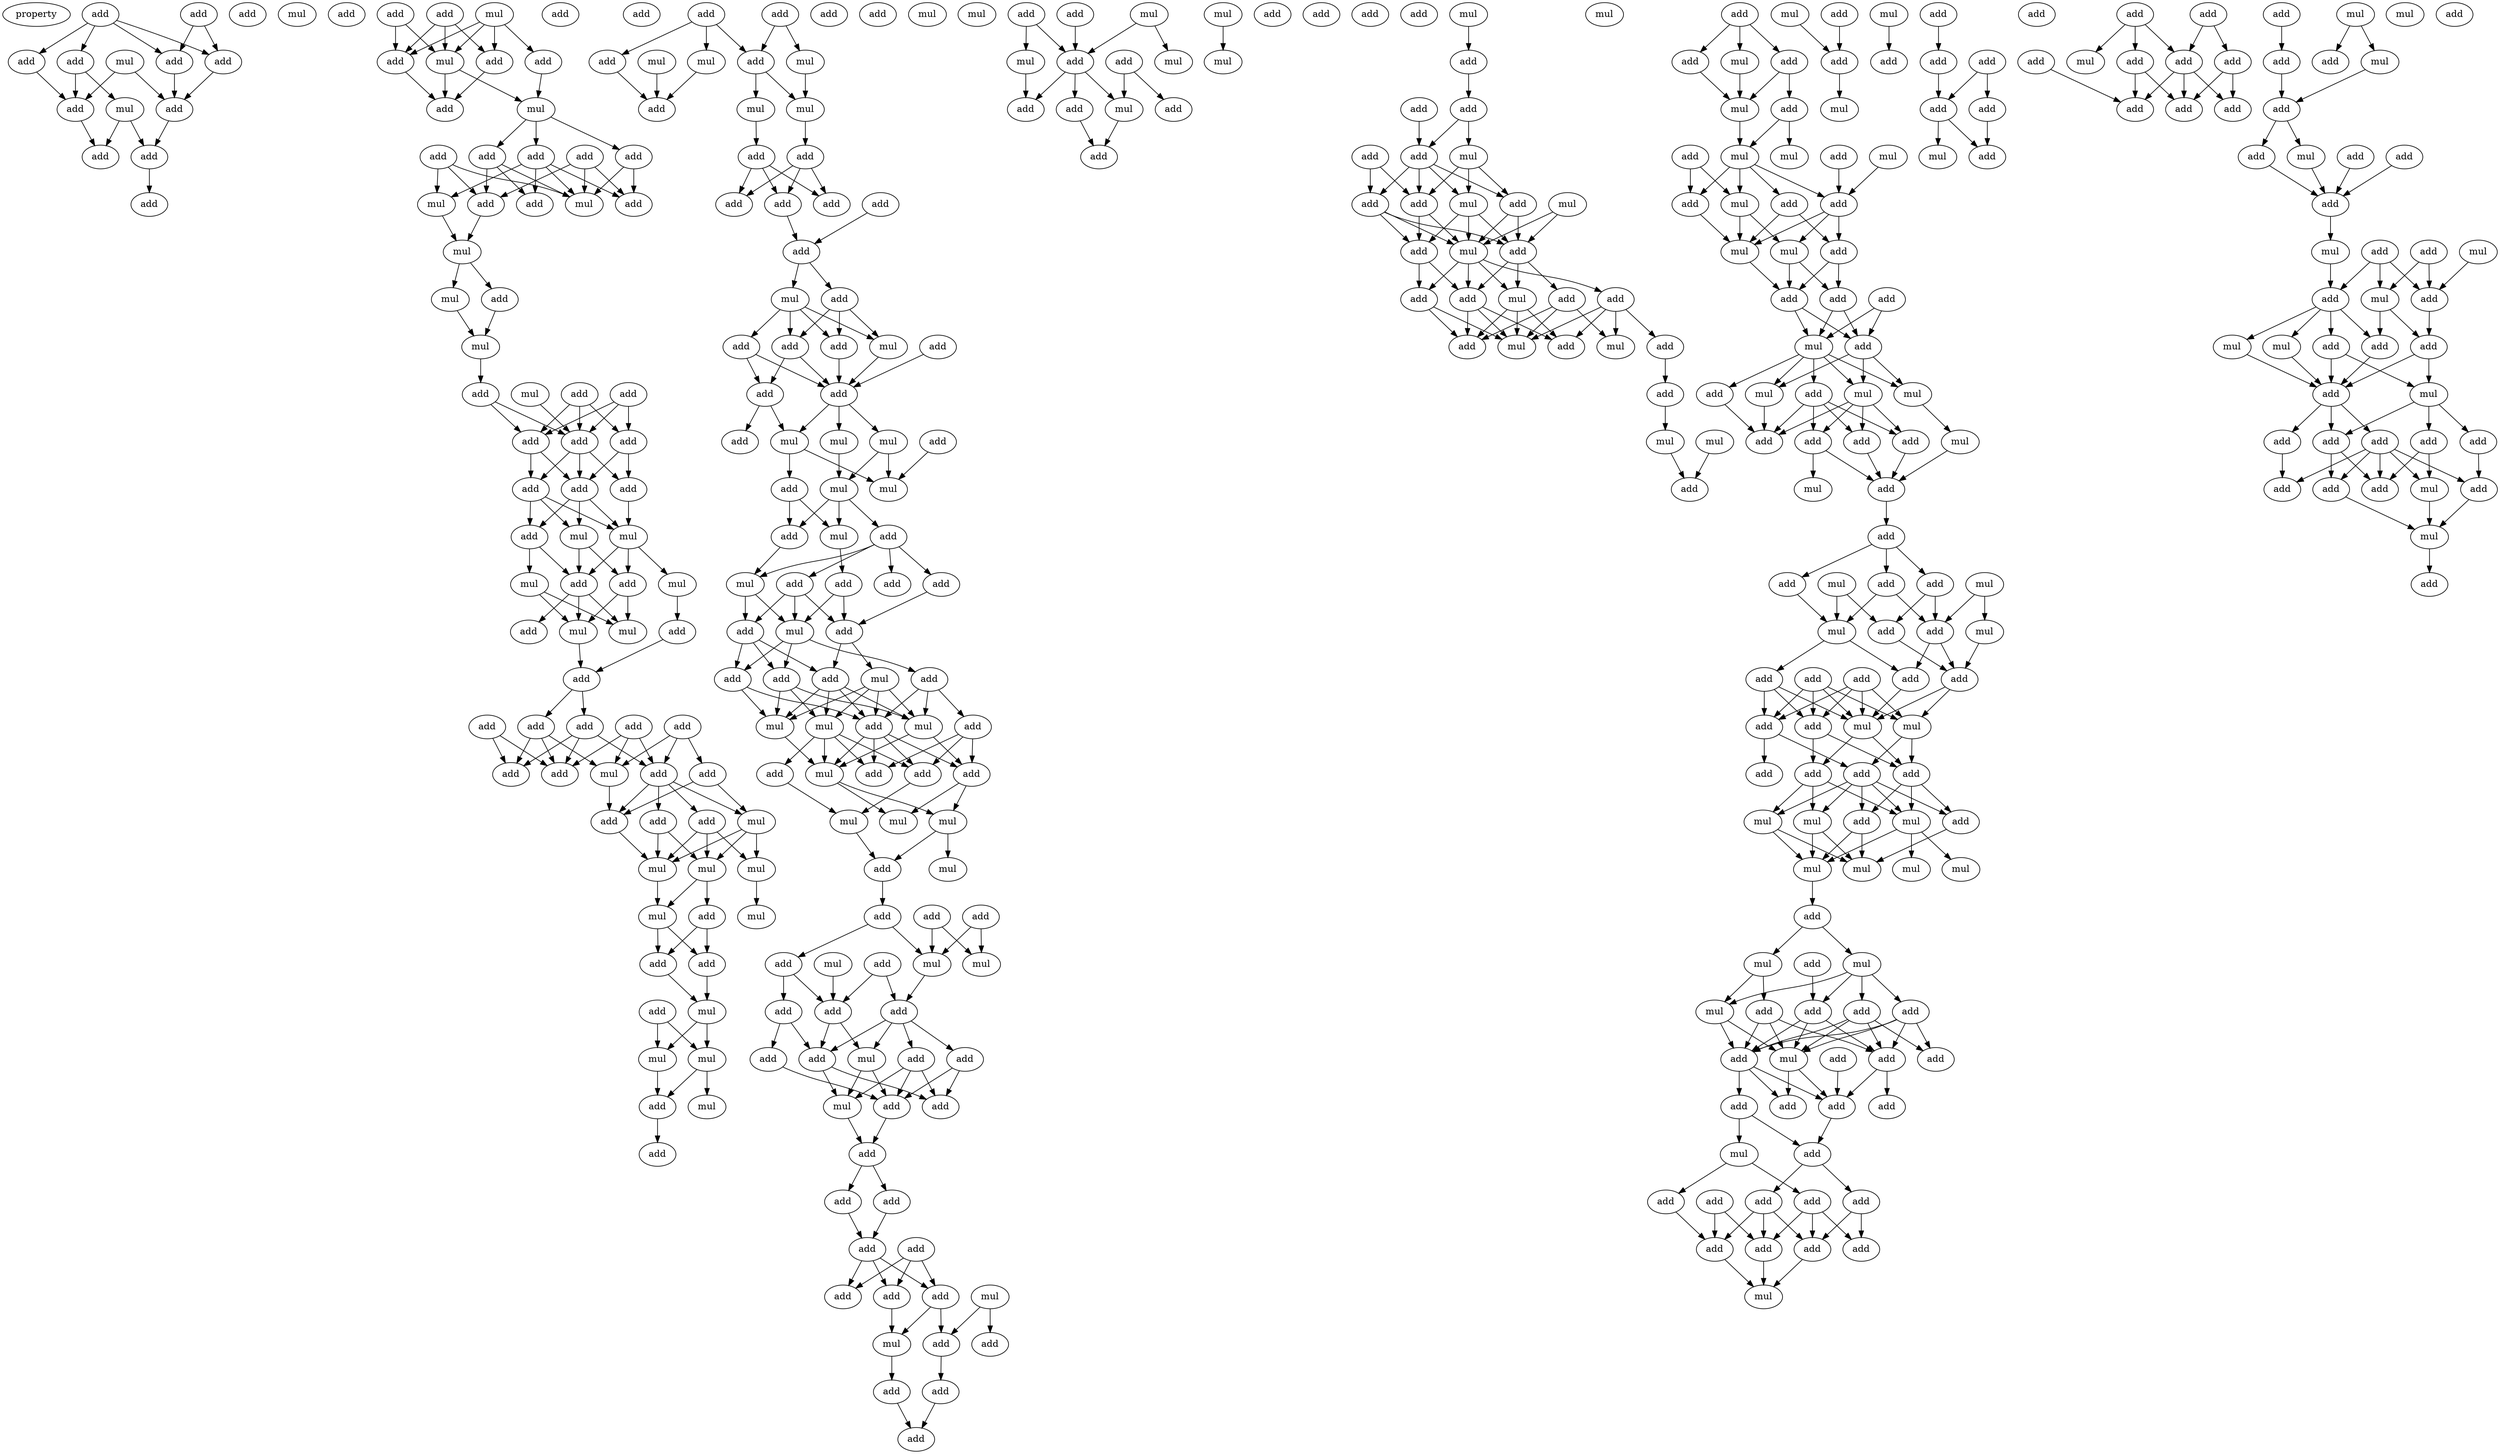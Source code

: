 digraph {
    node [fontcolor=black]
    property [mul=2,lf=1.8]
    0 [ label = add ];
    1 [ label = add ];
    2 [ label = add ];
    3 [ label = add ];
    4 [ label = add ];
    5 [ label = mul ];
    6 [ label = add ];
    7 [ label = mul ];
    8 [ label = add ];
    9 [ label = add ];
    10 [ label = add ];
    11 [ label = add ];
    12 [ label = add ];
    13 [ label = mul ];
    14 [ label = add ];
    15 [ label = add ];
    16 [ label = mul ];
    17 [ label = add ];
    18 [ label = add ];
    19 [ label = add ];
    20 [ label = mul ];
    21 [ label = add ];
    22 [ label = add ];
    23 [ label = add ];
    24 [ label = mul ];
    25 [ label = add ];
    26 [ label = add ];
    27 [ label = add ];
    28 [ label = add ];
    29 [ label = add ];
    30 [ label = add ];
    31 [ label = add ];
    32 [ label = add ];
    33 [ label = mul ];
    34 [ label = mul ];
    35 [ label = mul ];
    36 [ label = mul ];
    37 [ label = add ];
    38 [ label = mul ];
    39 [ label = add ];
    40 [ label = mul ];
    41 [ label = add ];
    42 [ label = add ];
    43 [ label = add ];
    44 [ label = add ];
    45 [ label = add ];
    46 [ label = add ];
    47 [ label = add ];
    48 [ label = add ];
    49 [ label = add ];
    50 [ label = mul ];
    51 [ label = mul ];
    52 [ label = add ];
    53 [ label = mul ];
    54 [ label = add ];
    55 [ label = mul ];
    56 [ label = add ];
    57 [ label = add ];
    58 [ label = mul ];
    59 [ label = mul ];
    60 [ label = add ];
    61 [ label = add ];
    62 [ label = add ];
    63 [ label = add ];
    64 [ label = add ];
    65 [ label = add ];
    66 [ label = add ];
    67 [ label = add ];
    68 [ label = add ];
    69 [ label = mul ];
    70 [ label = add ];
    71 [ label = add ];
    72 [ label = mul ];
    73 [ label = add ];
    74 [ label = add ];
    75 [ label = mul ];
    76 [ label = mul ];
    77 [ label = mul ];
    78 [ label = mul ];
    79 [ label = add ];
    80 [ label = add ];
    81 [ label = mul ];
    82 [ label = add ];
    83 [ label = add ];
    84 [ label = add ];
    85 [ label = add ];
    86 [ label = mul ];
    87 [ label = mul ];
    88 [ label = mul ];
    89 [ label = add ];
    90 [ label = mul ];
    91 [ label = add ];
    92 [ label = add ];
    93 [ label = add ];
    94 [ label = add ];
    95 [ label = add ];
    96 [ label = mul ];
    97 [ label = mul ];
    98 [ label = mul ];
    99 [ label = add ];
    100 [ label = mul ];
    101 [ label = mul ];
    102 [ label = add ];
    103 [ label = add ];
    104 [ label = add ];
    105 [ label = add ];
    106 [ label = add ];
    107 [ label = add ];
    108 [ label = add ];
    109 [ label = add ];
    110 [ label = add ];
    111 [ label = mul ];
    112 [ label = mul ];
    113 [ label = add ];
    114 [ label = mul ];
    115 [ label = add ];
    116 [ label = add ];
    117 [ label = add ];
    118 [ label = add ];
    119 [ label = add ];
    120 [ label = add ];
    121 [ label = mul ];
    122 [ label = add ];
    123 [ label = mul ];
    124 [ label = add ];
    125 [ label = mul ];
    126 [ label = add ];
    127 [ label = mul ];
    128 [ label = mul ];
    129 [ label = mul ];
    130 [ label = add ];
    131 [ label = add ];
    132 [ label = add ];
    133 [ label = mul ];
    134 [ label = add ];
    135 [ label = add ];
    136 [ label = add ];
    137 [ label = add ];
    138 [ label = mul ];
    139 [ label = add ];
    140 [ label = add ];
    141 [ label = add ];
    142 [ label = add ];
    143 [ label = mul ];
    144 [ label = add ];
    145 [ label = add ];
    146 [ label = add ];
    147 [ label = mul ];
    148 [ label = mul ];
    149 [ label = mul ];
    150 [ label = add ];
    151 [ label = add ];
    152 [ label = add ];
    153 [ label = add ];
    154 [ label = mul ];
    155 [ label = mul ];
    156 [ label = mul ];
    157 [ label = mul ];
    158 [ label = add ];
    159 [ label = mul ];
    160 [ label = add ];
    161 [ label = add ];
    162 [ label = add ];
    163 [ label = mul ];
    164 [ label = mul ];
    165 [ label = mul ];
    166 [ label = add ];
    167 [ label = add ];
    168 [ label = add ];
    169 [ label = add ];
    170 [ label = add ];
    171 [ label = add ];
    172 [ label = add ];
    173 [ label = add ];
    174 [ label = mul ];
    175 [ label = add ];
    176 [ label = add ];
    177 [ label = add ];
    178 [ label = mul ];
    179 [ label = add ];
    180 [ label = add ];
    181 [ label = add ];
    182 [ label = add ];
    183 [ label = add ];
    184 [ label = mul ];
    185 [ label = add ];
    186 [ label = add ];
    187 [ label = add ];
    188 [ label = mul ];
    189 [ label = add ];
    190 [ label = add ];
    191 [ label = mul ];
    192 [ label = add ];
    193 [ label = add ];
    194 [ label = add ];
    195 [ label = add ];
    196 [ label = mul ];
    197 [ label = add ];
    198 [ label = mul ];
    199 [ label = mul ];
    200 [ label = add ];
    201 [ label = add ];
    202 [ label = add ];
    203 [ label = mul ];
    204 [ label = add ];
    205 [ label = add ];
    206 [ label = add ];
    207 [ label = mul ];
    208 [ label = mul ];
    209 [ label = add ];
    210 [ label = add ];
    211 [ label = add ];
    212 [ label = add ];
    213 [ label = mul ];
    214 [ label = mul ];
    215 [ label = add ];
    216 [ label = add ];
    217 [ label = add ];
    218 [ label = mul ];
    219 [ label = add ];
    220 [ label = add ];
    221 [ label = add ];
    222 [ label = add ];
    223 [ label = mul ];
    224 [ label = add ];
    225 [ label = mul ];
    226 [ label = add ];
    227 [ label = add ];
    228 [ label = mul ];
    229 [ label = add ];
    230 [ label = mul ];
    231 [ label = add ];
    232 [ label = add ];
    233 [ label = add ];
    234 [ label = add ];
    235 [ label = add ];
    236 [ label = add ];
    237 [ label = mul ];
    238 [ label = mul ];
    239 [ label = add ];
    240 [ label = mul ];
    241 [ label = mul ];
    242 [ label = add ];
    243 [ label = add ];
    244 [ label = add ];
    245 [ label = add ];
    246 [ label = mul ];
    247 [ label = add ];
    248 [ label = mul ];
    249 [ label = mul ];
    250 [ label = mul ];
    251 [ label = add ];
    252 [ label = mul ];
    253 [ label = add ];
    254 [ label = add ];
    255 [ label = add ];
    256 [ label = add ];
    257 [ label = mul ];
    258 [ label = add ];
    259 [ label = mul ];
    260 [ label = mul ];
    261 [ label = add ];
    262 [ label = add ];
    263 [ label = add ];
    264 [ label = mul ];
    265 [ label = add ];
    266 [ label = add ];
    267 [ label = add ];
    268 [ label = mul ];
    269 [ label = mul ];
    270 [ label = mul ];
    271 [ label = add ];
    272 [ label = add ];
    273 [ label = add ];
    274 [ label = mul ];
    275 [ label = add ];
    276 [ label = mul ];
    277 [ label = add ];
    278 [ label = add ];
    279 [ label = add ];
    280 [ label = mul ];
    281 [ label = add ];
    282 [ label = add ];
    283 [ label = mul ];
    284 [ label = mul ];
    285 [ label = add ];
    286 [ label = mul ];
    287 [ label = add ];
    288 [ label = add ];
    289 [ label = add ];
    290 [ label = add ];
    291 [ label = add ];
    292 [ label = add ];
    293 [ label = mul ];
    294 [ label = add ];
    295 [ label = add ];
    296 [ label = mul ];
    297 [ label = add ];
    298 [ label = add ];
    299 [ label = add ];
    300 [ label = add ];
    301 [ label = add ];
    302 [ label = mul ];
    303 [ label = mul ];
    304 [ label = add ];
    305 [ label = mul ];
    306 [ label = mul ];
    307 [ label = mul ];
    308 [ label = mul ];
    309 [ label = mul ];
    310 [ label = add ];
    311 [ label = mul ];
    312 [ label = add ];
    313 [ label = mul ];
    314 [ label = add ];
    315 [ label = mul ];
    316 [ label = add ];
    317 [ label = add ];
    318 [ label = add ];
    319 [ label = add ];
    320 [ label = add ];
    321 [ label = add ];
    322 [ label = mul ];
    323 [ label = add ];
    324 [ label = add ];
    325 [ label = add ];
    326 [ label = add ];
    327 [ label = add ];
    328 [ label = mul ];
    329 [ label = add ];
    330 [ label = add ];
    331 [ label = add ];
    332 [ label = add ];
    333 [ label = add ];
    334 [ label = add ];
    335 [ label = add ];
    336 [ label = add ];
    337 [ label = add ];
    338 [ label = add ];
    339 [ label = mul ];
    340 [ label = mul ];
    341 [ label = mul ];
    342 [ label = add ];
    343 [ label = add ];
    344 [ label = add ];
    345 [ label = add ];
    346 [ label = mul ];
    347 [ label = add ];
    348 [ label = add ];
    349 [ label = add ];
    350 [ label = add ];
    351 [ label = add ];
    352 [ label = mul ];
    353 [ label = add ];
    354 [ label = add ];
    355 [ label = add ];
    356 [ label = add ];
    357 [ label = add ];
    358 [ label = mul ];
    359 [ label = add ];
    360 [ label = add ];
    361 [ label = add ];
    362 [ label = add ];
    363 [ label = add ];
    364 [ label = add ];
    365 [ label = mul ];
    366 [ label = mul ];
    367 [ label = add ];
    368 [ label = mul ];
    369 [ label = add ];
    370 [ label = add ];
    371 [ label = add ];
    372 [ label = add ];
    373 [ label = add ];
    374 [ label = mul ];
    375 [ label = add ];
    376 [ label = add ];
    377 [ label = mul ];
    378 [ label = add ];
    379 [ label = mul ];
    380 [ label = mul ];
    381 [ label = add ];
    382 [ label = add ];
    383 [ label = mul ];
    384 [ label = add ];
    385 [ label = mul ];
    386 [ label = add ];
    387 [ label = add ];
    388 [ label = mul ];
    389 [ label = add ];
    390 [ label = add ];
    391 [ label = add ];
    392 [ label = add ];
    393 [ label = add ];
    394 [ label = add ];
    395 [ label = add ];
    396 [ label = add ];
    397 [ label = mul ];
    398 [ label = add ];
    399 [ label = add ];
    400 [ label = mul ];
    401 [ label = add ];
    402 [ label = add ];
    0 -> 3 [ name = 0 ];
    0 -> 4 [ name = 1 ];
    1 -> 2 [ name = 2 ];
    1 -> 3 [ name = 3 ];
    1 -> 4 [ name = 4 ];
    1 -> 6 [ name = 5 ];
    2 -> 7 [ name = 6 ];
    2 -> 8 [ name = 7 ];
    3 -> 9 [ name = 8 ];
    4 -> 9 [ name = 9 ];
    5 -> 8 [ name = 10 ];
    5 -> 9 [ name = 11 ];
    6 -> 8 [ name = 12 ];
    7 -> 11 [ name = 13 ];
    7 -> 12 [ name = 14 ];
    8 -> 12 [ name = 15 ];
    9 -> 11 [ name = 16 ];
    11 -> 14 [ name = 17 ];
    16 -> 19 [ name = 18 ];
    16 -> 20 [ name = 19 ];
    16 -> 21 [ name = 20 ];
    16 -> 22 [ name = 21 ];
    17 -> 19 [ name = 22 ];
    17 -> 20 [ name = 23 ];
    17 -> 22 [ name = 24 ];
    18 -> 20 [ name = 25 ];
    18 -> 22 [ name = 26 ];
    19 -> 23 [ name = 27 ];
    20 -> 23 [ name = 28 ];
    20 -> 24 [ name = 29 ];
    21 -> 24 [ name = 30 ];
    22 -> 23 [ name = 31 ];
    24 -> 27 [ name = 32 ];
    24 -> 28 [ name = 33 ];
    24 -> 29 [ name = 34 ];
    25 -> 32 [ name = 35 ];
    25 -> 33 [ name = 36 ];
    25 -> 34 [ name = 37 ];
    26 -> 31 [ name = 38 ];
    26 -> 32 [ name = 39 ];
    26 -> 34 [ name = 40 ];
    27 -> 30 [ name = 41 ];
    27 -> 31 [ name = 42 ];
    27 -> 33 [ name = 43 ];
    27 -> 34 [ name = 44 ];
    28 -> 30 [ name = 45 ];
    28 -> 32 [ name = 46 ];
    28 -> 34 [ name = 47 ];
    29 -> 31 [ name = 48 ];
    29 -> 34 [ name = 49 ];
    32 -> 35 [ name = 50 ];
    33 -> 35 [ name = 51 ];
    35 -> 36 [ name = 52 ];
    35 -> 37 [ name = 53 ];
    36 -> 38 [ name = 54 ];
    37 -> 38 [ name = 55 ];
    38 -> 42 [ name = 56 ];
    39 -> 43 [ name = 57 ];
    39 -> 44 [ name = 58 ];
    39 -> 45 [ name = 59 ];
    40 -> 45 [ name = 60 ];
    41 -> 43 [ name = 61 ];
    41 -> 44 [ name = 62 ];
    41 -> 45 [ name = 63 ];
    42 -> 43 [ name = 64 ];
    42 -> 45 [ name = 65 ];
    43 -> 46 [ name = 66 ];
    43 -> 48 [ name = 67 ];
    44 -> 47 [ name = 68 ];
    44 -> 48 [ name = 69 ];
    45 -> 46 [ name = 70 ];
    45 -> 47 [ name = 71 ];
    45 -> 48 [ name = 72 ];
    46 -> 49 [ name = 73 ];
    46 -> 50 [ name = 74 ];
    46 -> 51 [ name = 75 ];
    47 -> 50 [ name = 76 ];
    48 -> 49 [ name = 77 ];
    48 -> 50 [ name = 78 ];
    48 -> 51 [ name = 79 ];
    49 -> 52 [ name = 80 ];
    49 -> 53 [ name = 81 ];
    50 -> 52 [ name = 82 ];
    50 -> 54 [ name = 83 ];
    50 -> 55 [ name = 84 ];
    51 -> 52 [ name = 85 ];
    51 -> 54 [ name = 86 ];
    52 -> 57 [ name = 87 ];
    52 -> 58 [ name = 88 ];
    52 -> 59 [ name = 89 ];
    53 -> 58 [ name = 90 ];
    53 -> 59 [ name = 91 ];
    54 -> 58 [ name = 92 ];
    54 -> 59 [ name = 93 ];
    55 -> 56 [ name = 94 ];
    56 -> 60 [ name = 95 ];
    58 -> 60 [ name = 96 ];
    60 -> 62 [ name = 97 ];
    60 -> 65 [ name = 98 ];
    61 -> 68 [ name = 99 ];
    61 -> 69 [ name = 100 ];
    61 -> 70 [ name = 101 ];
    62 -> 66 [ name = 102 ];
    62 -> 67 [ name = 103 ];
    62 -> 69 [ name = 104 ];
    63 -> 66 [ name = 105 ];
    63 -> 67 [ name = 106 ];
    64 -> 66 [ name = 107 ];
    64 -> 68 [ name = 108 ];
    64 -> 69 [ name = 109 ];
    65 -> 66 [ name = 110 ];
    65 -> 67 [ name = 111 ];
    65 -> 68 [ name = 112 ];
    68 -> 71 [ name = 113 ];
    68 -> 72 [ name = 114 ];
    68 -> 73 [ name = 115 ];
    68 -> 74 [ name = 116 ];
    69 -> 73 [ name = 117 ];
    70 -> 72 [ name = 118 ];
    70 -> 73 [ name = 119 ];
    71 -> 75 [ name = 120 ];
    71 -> 76 [ name = 121 ];
    71 -> 77 [ name = 122 ];
    72 -> 75 [ name = 123 ];
    72 -> 76 [ name = 124 ];
    72 -> 77 [ name = 125 ];
    73 -> 77 [ name = 126 ];
    74 -> 76 [ name = 127 ];
    74 -> 77 [ name = 128 ];
    75 -> 78 [ name = 129 ];
    76 -> 79 [ name = 130 ];
    76 -> 81 [ name = 131 ];
    77 -> 81 [ name = 132 ];
    79 -> 82 [ name = 133 ];
    79 -> 83 [ name = 134 ];
    81 -> 82 [ name = 135 ];
    81 -> 83 [ name = 136 ];
    82 -> 86 [ name = 137 ];
    83 -> 86 [ name = 138 ];
    85 -> 87 [ name = 139 ];
    85 -> 88 [ name = 140 ];
    86 -> 87 [ name = 141 ];
    86 -> 88 [ name = 142 ];
    87 -> 89 [ name = 143 ];
    88 -> 89 [ name = 144 ];
    88 -> 90 [ name = 145 ];
    89 -> 91 [ name = 146 ];
    92 -> 95 [ name = 147 ];
    92 -> 97 [ name = 148 ];
    92 -> 99 [ name = 149 ];
    93 -> 96 [ name = 150 ];
    93 -> 99 [ name = 151 ];
    95 -> 102 [ name = 152 ];
    96 -> 101 [ name = 153 ];
    97 -> 102 [ name = 154 ];
    98 -> 102 [ name = 155 ];
    99 -> 100 [ name = 156 ];
    99 -> 101 [ name = 157 ];
    100 -> 104 [ name = 158 ];
    101 -> 103 [ name = 159 ];
    103 -> 107 [ name = 160 ];
    103 -> 108 [ name = 161 ];
    103 -> 109 [ name = 162 ];
    104 -> 107 [ name = 163 ];
    104 -> 108 [ name = 164 ];
    104 -> 109 [ name = 165 ];
    106 -> 110 [ name = 166 ];
    109 -> 110 [ name = 167 ];
    110 -> 111 [ name = 168 ];
    110 -> 113 [ name = 169 ];
    111 -> 114 [ name = 170 ];
    111 -> 115 [ name = 171 ];
    111 -> 116 [ name = 172 ];
    111 -> 117 [ name = 173 ];
    113 -> 114 [ name = 174 ];
    113 -> 115 [ name = 175 ];
    113 -> 117 [ name = 176 ];
    114 -> 119 [ name = 177 ];
    115 -> 119 [ name = 178 ];
    116 -> 119 [ name = 179 ];
    116 -> 120 [ name = 180 ];
    117 -> 119 [ name = 181 ];
    117 -> 120 [ name = 182 ];
    118 -> 119 [ name = 183 ];
    119 -> 121 [ name = 184 ];
    119 -> 123 [ name = 185 ];
    119 -> 125 [ name = 186 ];
    120 -> 124 [ name = 187 ];
    120 -> 125 [ name = 188 ];
    121 -> 128 [ name = 189 ];
    122 -> 127 [ name = 190 ];
    123 -> 127 [ name = 191 ];
    123 -> 128 [ name = 192 ];
    125 -> 126 [ name = 193 ];
    125 -> 127 [ name = 194 ];
    126 -> 129 [ name = 195 ];
    126 -> 131 [ name = 196 ];
    128 -> 129 [ name = 197 ];
    128 -> 130 [ name = 198 ];
    128 -> 131 [ name = 199 ];
    129 -> 135 [ name = 200 ];
    130 -> 132 [ name = 201 ];
    130 -> 133 [ name = 202 ];
    130 -> 134 [ name = 203 ];
    130 -> 136 [ name = 204 ];
    131 -> 133 [ name = 205 ];
    132 -> 137 [ name = 206 ];
    132 -> 138 [ name = 207 ];
    132 -> 139 [ name = 208 ];
    133 -> 138 [ name = 209 ];
    133 -> 139 [ name = 210 ];
    134 -> 137 [ name = 211 ];
    135 -> 137 [ name = 212 ];
    135 -> 138 [ name = 213 ];
    137 -> 142 [ name = 214 ];
    137 -> 143 [ name = 215 ];
    138 -> 140 [ name = 216 ];
    138 -> 141 [ name = 217 ];
    138 -> 144 [ name = 218 ];
    139 -> 141 [ name = 219 ];
    139 -> 142 [ name = 220 ];
    139 -> 144 [ name = 221 ];
    140 -> 145 [ name = 222 ];
    140 -> 146 [ name = 223 ];
    140 -> 149 [ name = 224 ];
    141 -> 147 [ name = 225 ];
    141 -> 148 [ name = 226 ];
    141 -> 149 [ name = 227 ];
    142 -> 146 [ name = 228 ];
    142 -> 147 [ name = 229 ];
    142 -> 148 [ name = 230 ];
    142 -> 149 [ name = 231 ];
    143 -> 146 [ name = 232 ];
    143 -> 147 [ name = 233 ];
    143 -> 148 [ name = 234 ];
    143 -> 149 [ name = 235 ];
    144 -> 146 [ name = 236 ];
    144 -> 147 [ name = 237 ];
    145 -> 150 [ name = 238 ];
    145 -> 151 [ name = 239 ];
    145 -> 152 [ name = 240 ];
    146 -> 150 [ name = 241 ];
    146 -> 151 [ name = 242 ];
    146 -> 152 [ name = 243 ];
    146 -> 154 [ name = 244 ];
    147 -> 154 [ name = 245 ];
    148 -> 151 [ name = 246 ];
    148 -> 152 [ name = 247 ];
    148 -> 153 [ name = 248 ];
    148 -> 154 [ name = 249 ];
    149 -> 150 [ name = 250 ];
    149 -> 154 [ name = 251 ];
    150 -> 155 [ name = 252 ];
    150 -> 156 [ name = 253 ];
    152 -> 157 [ name = 254 ];
    153 -> 157 [ name = 255 ];
    154 -> 155 [ name = 256 ];
    154 -> 156 [ name = 257 ];
    155 -> 158 [ name = 258 ];
    155 -> 159 [ name = 259 ];
    157 -> 158 [ name = 260 ];
    158 -> 161 [ name = 261 ];
    160 -> 164 [ name = 262 ];
    160 -> 165 [ name = 263 ];
    161 -> 164 [ name = 264 ];
    161 -> 167 [ name = 265 ];
    162 -> 164 [ name = 266 ];
    162 -> 165 [ name = 267 ];
    163 -> 168 [ name = 268 ];
    164 -> 170 [ name = 269 ];
    166 -> 168 [ name = 270 ];
    166 -> 170 [ name = 271 ];
    167 -> 168 [ name = 272 ];
    167 -> 169 [ name = 273 ];
    168 -> 173 [ name = 274 ];
    168 -> 174 [ name = 275 ];
    169 -> 171 [ name = 276 ];
    169 -> 173 [ name = 277 ];
    170 -> 172 [ name = 278 ];
    170 -> 173 [ name = 279 ];
    170 -> 174 [ name = 280 ];
    170 -> 175 [ name = 281 ];
    171 -> 177 [ name = 282 ];
    172 -> 176 [ name = 283 ];
    172 -> 177 [ name = 284 ];
    172 -> 178 [ name = 285 ];
    173 -> 176 [ name = 286 ];
    173 -> 178 [ name = 287 ];
    174 -> 177 [ name = 288 ];
    174 -> 178 [ name = 289 ];
    175 -> 176 [ name = 290 ];
    175 -> 177 [ name = 291 ];
    177 -> 179 [ name = 292 ];
    178 -> 179 [ name = 293 ];
    179 -> 180 [ name = 294 ];
    179 -> 181 [ name = 295 ];
    180 -> 183 [ name = 296 ];
    181 -> 183 [ name = 297 ];
    182 -> 185 [ name = 298 ];
    182 -> 186 [ name = 299 ];
    182 -> 187 [ name = 300 ];
    183 -> 185 [ name = 301 ];
    183 -> 186 [ name = 302 ];
    183 -> 187 [ name = 303 ];
    184 -> 189 [ name = 304 ];
    184 -> 190 [ name = 305 ];
    185 -> 191 [ name = 306 ];
    187 -> 190 [ name = 307 ];
    187 -> 191 [ name = 308 ];
    190 -> 192 [ name = 309 ];
    191 -> 193 [ name = 310 ];
    192 -> 194 [ name = 311 ];
    193 -> 194 [ name = 312 ];
    195 -> 198 [ name = 313 ];
    195 -> 200 [ name = 314 ];
    196 -> 199 [ name = 315 ];
    196 -> 200 [ name = 316 ];
    197 -> 200 [ name = 317 ];
    198 -> 202 [ name = 318 ];
    200 -> 202 [ name = 319 ];
    200 -> 203 [ name = 320 ];
    200 -> 205 [ name = 321 ];
    201 -> 203 [ name = 322 ];
    201 -> 204 [ name = 323 ];
    203 -> 206 [ name = 324 ];
    205 -> 206 [ name = 325 ];
    207 -> 208 [ name = 326 ];
    213 -> 215 [ name = 327 ];
    215 -> 216 [ name = 328 ];
    216 -> 218 [ name = 329 ];
    216 -> 219 [ name = 330 ];
    217 -> 219 [ name = 331 ];
    218 -> 221 [ name = 332 ];
    218 -> 222 [ name = 333 ];
    218 -> 225 [ name = 334 ];
    219 -> 221 [ name = 335 ];
    219 -> 222 [ name = 336 ];
    219 -> 224 [ name = 337 ];
    219 -> 225 [ name = 338 ];
    220 -> 222 [ name = 339 ];
    220 -> 224 [ name = 340 ];
    221 -> 227 [ name = 341 ];
    221 -> 228 [ name = 342 ];
    222 -> 226 [ name = 343 ];
    222 -> 228 [ name = 344 ];
    223 -> 227 [ name = 345 ];
    223 -> 228 [ name = 346 ];
    224 -> 226 [ name = 347 ];
    224 -> 227 [ name = 348 ];
    224 -> 228 [ name = 349 ];
    225 -> 226 [ name = 350 ];
    225 -> 227 [ name = 351 ];
    225 -> 228 [ name = 352 ];
    226 -> 229 [ name = 353 ];
    226 -> 233 [ name = 354 ];
    227 -> 229 [ name = 355 ];
    227 -> 230 [ name = 356 ];
    227 -> 231 [ name = 357 ];
    228 -> 229 [ name = 358 ];
    228 -> 230 [ name = 359 ];
    228 -> 232 [ name = 360 ];
    228 -> 233 [ name = 361 ];
    229 -> 234 [ name = 362 ];
    229 -> 235 [ name = 363 ];
    229 -> 238 [ name = 364 ];
    230 -> 234 [ name = 365 ];
    230 -> 235 [ name = 366 ];
    230 -> 238 [ name = 367 ];
    231 -> 235 [ name = 368 ];
    231 -> 237 [ name = 369 ];
    231 -> 238 [ name = 370 ];
    232 -> 234 [ name = 371 ];
    232 -> 236 [ name = 372 ];
    232 -> 237 [ name = 373 ];
    232 -> 238 [ name = 374 ];
    233 -> 235 [ name = 375 ];
    233 -> 238 [ name = 376 ];
    236 -> 239 [ name = 377 ];
    239 -> 240 [ name = 378 ];
    240 -> 242 [ name = 379 ];
    241 -> 242 [ name = 380 ];
    243 -> 244 [ name = 381 ];
    243 -> 245 [ name = 382 ];
    243 -> 246 [ name = 383 ];
    244 -> 248 [ name = 384 ];
    245 -> 247 [ name = 385 ];
    245 -> 248 [ name = 386 ];
    246 -> 248 [ name = 387 ];
    247 -> 249 [ name = 388 ];
    247 -> 250 [ name = 389 ];
    248 -> 250 [ name = 390 ];
    250 -> 254 [ name = 391 ];
    250 -> 255 [ name = 392 ];
    250 -> 256 [ name = 393 ];
    250 -> 257 [ name = 394 ];
    251 -> 256 [ name = 395 ];
    251 -> 257 [ name = 396 ];
    252 -> 255 [ name = 397 ];
    253 -> 255 [ name = 398 ];
    254 -> 258 [ name = 399 ];
    254 -> 259 [ name = 400 ];
    255 -> 258 [ name = 401 ];
    255 -> 259 [ name = 402 ];
    255 -> 260 [ name = 403 ];
    256 -> 259 [ name = 404 ];
    257 -> 259 [ name = 405 ];
    257 -> 260 [ name = 406 ];
    258 -> 261 [ name = 407 ];
    258 -> 263 [ name = 408 ];
    259 -> 263 [ name = 409 ];
    260 -> 261 [ name = 410 ];
    260 -> 263 [ name = 411 ];
    261 -> 264 [ name = 412 ];
    261 -> 265 [ name = 413 ];
    262 -> 264 [ name = 414 ];
    262 -> 265 [ name = 415 ];
    263 -> 264 [ name = 416 ];
    263 -> 265 [ name = 417 ];
    264 -> 266 [ name = 418 ];
    264 -> 267 [ name = 419 ];
    264 -> 268 [ name = 420 ];
    264 -> 269 [ name = 421 ];
    264 -> 270 [ name = 422 ];
    265 -> 268 [ name = 423 ];
    265 -> 269 [ name = 424 ];
    265 -> 270 [ name = 425 ];
    266 -> 272 [ name = 426 ];
    267 -> 271 [ name = 427 ];
    267 -> 272 [ name = 428 ];
    267 -> 273 [ name = 429 ];
    267 -> 275 [ name = 430 ];
    268 -> 272 [ name = 431 ];
    269 -> 271 [ name = 432 ];
    269 -> 272 [ name = 433 ];
    269 -> 273 [ name = 434 ];
    269 -> 275 [ name = 435 ];
    270 -> 274 [ name = 436 ];
    271 -> 277 [ name = 437 ];
    273 -> 277 [ name = 438 ];
    274 -> 277 [ name = 439 ];
    275 -> 276 [ name = 440 ];
    275 -> 277 [ name = 441 ];
    277 -> 278 [ name = 442 ];
    278 -> 279 [ name = 443 ];
    278 -> 281 [ name = 444 ];
    278 -> 282 [ name = 445 ];
    279 -> 284 [ name = 446 ];
    279 -> 285 [ name = 447 ];
    280 -> 285 [ name = 448 ];
    280 -> 286 [ name = 449 ];
    281 -> 285 [ name = 450 ];
    281 -> 287 [ name = 451 ];
    282 -> 284 [ name = 452 ];
    283 -> 284 [ name = 453 ];
    283 -> 287 [ name = 454 ];
    284 -> 288 [ name = 455 ];
    284 -> 289 [ name = 456 ];
    285 -> 289 [ name = 457 ];
    285 -> 290 [ name = 458 ];
    286 -> 290 [ name = 459 ];
    287 -> 290 [ name = 460 ];
    288 -> 293 [ name = 461 ];
    288 -> 294 [ name = 462 ];
    288 -> 295 [ name = 463 ];
    289 -> 293 [ name = 464 ];
    290 -> 293 [ name = 465 ];
    290 -> 296 [ name = 466 ];
    291 -> 293 [ name = 467 ];
    291 -> 294 [ name = 468 ];
    291 -> 295 [ name = 469 ];
    291 -> 296 [ name = 470 ];
    292 -> 293 [ name = 471 ];
    292 -> 294 [ name = 472 ];
    292 -> 295 [ name = 473 ];
    292 -> 296 [ name = 474 ];
    293 -> 297 [ name = 475 ];
    293 -> 300 [ name = 476 ];
    294 -> 298 [ name = 477 ];
    294 -> 299 [ name = 478 ];
    295 -> 297 [ name = 479 ];
    295 -> 300 [ name = 480 ];
    296 -> 298 [ name = 481 ];
    296 -> 300 [ name = 482 ];
    297 -> 302 [ name = 483 ];
    297 -> 303 [ name = 484 ];
    297 -> 305 [ name = 485 ];
    298 -> 301 [ name = 486 ];
    298 -> 302 [ name = 487 ];
    298 -> 303 [ name = 488 ];
    298 -> 304 [ name = 489 ];
    298 -> 305 [ name = 490 ];
    300 -> 301 [ name = 491 ];
    300 -> 304 [ name = 492 ];
    300 -> 305 [ name = 493 ];
    301 -> 306 [ name = 494 ];
    302 -> 306 [ name = 495 ];
    302 -> 309 [ name = 496 ];
    303 -> 306 [ name = 497 ];
    303 -> 309 [ name = 498 ];
    304 -> 306 [ name = 499 ];
    304 -> 309 [ name = 500 ];
    305 -> 307 [ name = 501 ];
    305 -> 308 [ name = 502 ];
    305 -> 309 [ name = 503 ];
    309 -> 310 [ name = 504 ];
    310 -> 311 [ name = 505 ];
    310 -> 313 [ name = 506 ];
    311 -> 314 [ name = 507 ];
    311 -> 315 [ name = 508 ];
    311 -> 317 [ name = 509 ];
    311 -> 318 [ name = 510 ];
    312 -> 318 [ name = 511 ];
    313 -> 315 [ name = 512 ];
    313 -> 316 [ name = 513 ];
    314 -> 319 [ name = 514 ];
    314 -> 321 [ name = 515 ];
    314 -> 322 [ name = 516 ];
    314 -> 323 [ name = 517 ];
    315 -> 321 [ name = 518 ];
    315 -> 322 [ name = 519 ];
    316 -> 321 [ name = 520 ];
    316 -> 322 [ name = 521 ];
    316 -> 323 [ name = 522 ];
    317 -> 319 [ name = 523 ];
    317 -> 321 [ name = 524 ];
    317 -> 322 [ name = 525 ];
    317 -> 323 [ name = 526 ];
    318 -> 321 [ name = 527 ];
    318 -> 322 [ name = 528 ];
    318 -> 323 [ name = 529 ];
    320 -> 326 [ name = 530 ];
    321 -> 324 [ name = 531 ];
    321 -> 325 [ name = 532 ];
    321 -> 326 [ name = 533 ];
    322 -> 324 [ name = 534 ];
    322 -> 326 [ name = 535 ];
    323 -> 326 [ name = 536 ];
    323 -> 327 [ name = 537 ];
    325 -> 328 [ name = 538 ];
    325 -> 329 [ name = 539 ];
    326 -> 329 [ name = 540 ];
    328 -> 330 [ name = 541 ];
    328 -> 332 [ name = 542 ];
    329 -> 333 [ name = 543 ];
    329 -> 334 [ name = 544 ];
    330 -> 337 [ name = 545 ];
    331 -> 336 [ name = 546 ];
    331 -> 337 [ name = 547 ];
    332 -> 335 [ name = 548 ];
    332 -> 336 [ name = 549 ];
    332 -> 338 [ name = 550 ];
    333 -> 335 [ name = 551 ];
    333 -> 338 [ name = 552 ];
    334 -> 335 [ name = 553 ];
    334 -> 336 [ name = 554 ];
    334 -> 337 [ name = 555 ];
    335 -> 339 [ name = 556 ];
    336 -> 339 [ name = 557 ];
    337 -> 339 [ name = 558 ];
    340 -> 343 [ name = 559 ];
    341 -> 344 [ name = 560 ];
    342 -> 343 [ name = 561 ];
    343 -> 346 [ name = 562 ];
    345 -> 347 [ name = 563 ];
    347 -> 351 [ name = 564 ];
    348 -> 349 [ name = 565 ];
    348 -> 351 [ name = 566 ];
    349 -> 353 [ name = 567 ];
    351 -> 352 [ name = 568 ];
    351 -> 353 [ name = 569 ];
    354 -> 356 [ name = 570 ];
    354 -> 358 [ name = 571 ];
    354 -> 360 [ name = 572 ];
    355 -> 359 [ name = 573 ];
    355 -> 360 [ name = 574 ];
    356 -> 361 [ name = 575 ];
    356 -> 363 [ name = 576 ];
    357 -> 361 [ name = 577 ];
    359 -> 362 [ name = 578 ];
    359 -> 363 [ name = 579 ];
    360 -> 361 [ name = 580 ];
    360 -> 362 [ name = 581 ];
    360 -> 363 [ name = 582 ];
    364 -> 369 [ name = 583 ];
    365 -> 366 [ name = 584 ];
    365 -> 367 [ name = 585 ];
    366 -> 370 [ name = 586 ];
    369 -> 370 [ name = 587 ];
    370 -> 373 [ name = 588 ];
    370 -> 374 [ name = 589 ];
    371 -> 375 [ name = 590 ];
    372 -> 375 [ name = 591 ];
    373 -> 375 [ name = 592 ];
    374 -> 375 [ name = 593 ];
    375 -> 377 [ name = 594 ];
    376 -> 380 [ name = 595 ];
    376 -> 381 [ name = 596 ];
    376 -> 382 [ name = 597 ];
    377 -> 381 [ name = 598 ];
    378 -> 380 [ name = 599 ];
    378 -> 382 [ name = 600 ];
    379 -> 382 [ name = 601 ];
    380 -> 384 [ name = 602 ];
    380 -> 387 [ name = 603 ];
    381 -> 383 [ name = 604 ];
    381 -> 385 [ name = 605 ];
    381 -> 386 [ name = 606 ];
    381 -> 387 [ name = 607 ];
    382 -> 384 [ name = 608 ];
    383 -> 389 [ name = 609 ];
    384 -> 388 [ name = 610 ];
    384 -> 389 [ name = 611 ];
    385 -> 389 [ name = 612 ];
    386 -> 388 [ name = 613 ];
    386 -> 389 [ name = 614 ];
    387 -> 389 [ name = 615 ];
    388 -> 390 [ name = 616 ];
    388 -> 391 [ name = 617 ];
    388 -> 393 [ name = 618 ];
    389 -> 391 [ name = 619 ];
    389 -> 392 [ name = 620 ];
    389 -> 394 [ name = 621 ];
    390 -> 395 [ name = 622 ];
    390 -> 397 [ name = 623 ];
    391 -> 395 [ name = 624 ];
    391 -> 399 [ name = 625 ];
    392 -> 398 [ name = 626 ];
    393 -> 396 [ name = 627 ];
    394 -> 395 [ name = 628 ];
    394 -> 396 [ name = 629 ];
    394 -> 397 [ name = 630 ];
    394 -> 398 [ name = 631 ];
    394 -> 399 [ name = 632 ];
    396 -> 400 [ name = 633 ];
    397 -> 400 [ name = 634 ];
    399 -> 400 [ name = 635 ];
    400 -> 402 [ name = 636 ];
}

